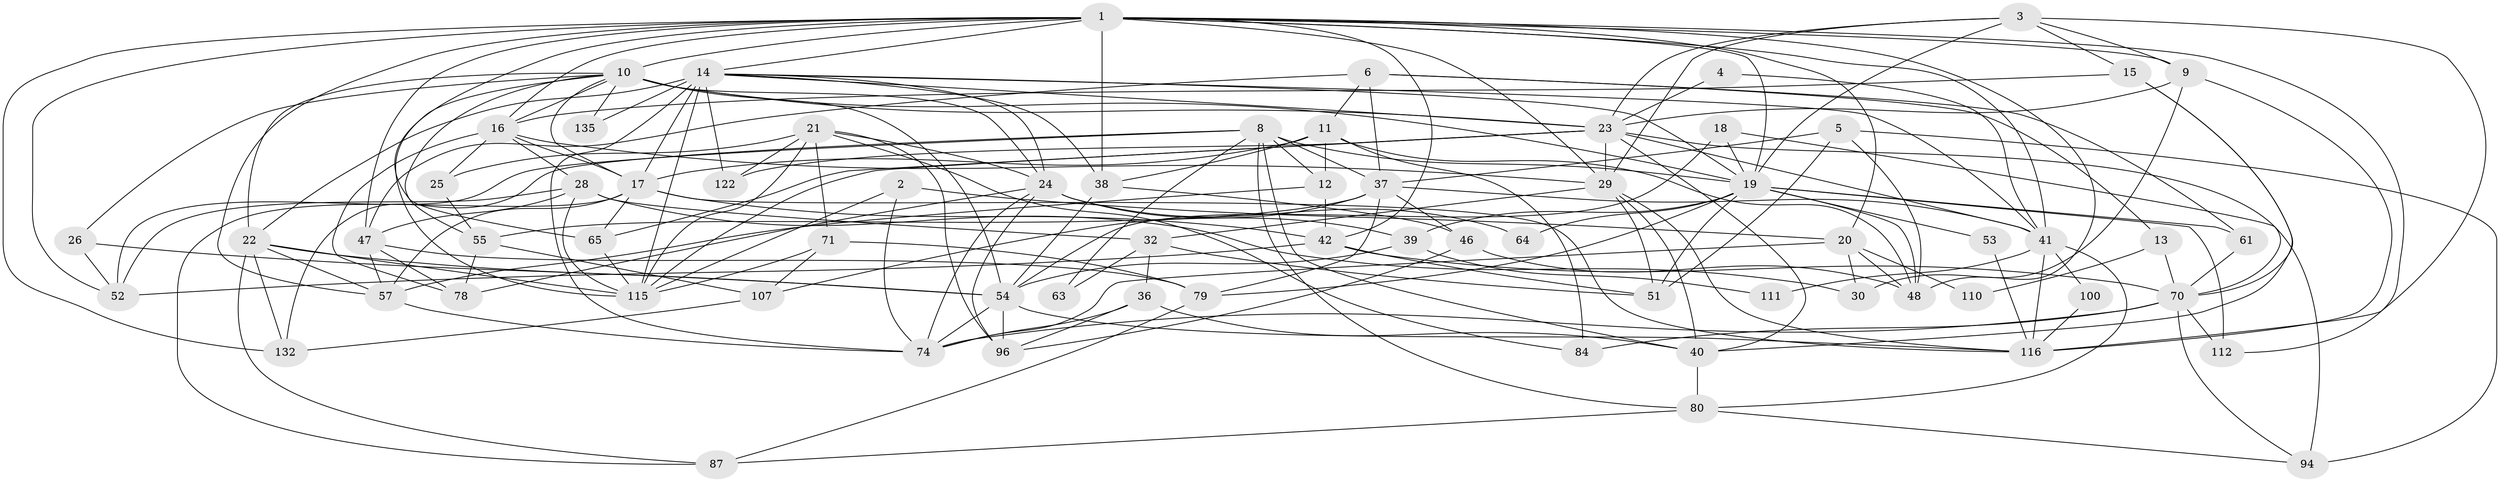 // original degree distribution, {7: 0.04316546762589928, 3: 0.22302158273381295, 4: 0.35251798561151076, 2: 0.1223021582733813, 5: 0.17985611510791366, 6: 0.07913669064748201}
// Generated by graph-tools (version 1.1) at 2025/15/03/09/25 04:15:17]
// undirected, 69 vertices, 192 edges
graph export_dot {
graph [start="1"]
  node [color=gray90,style=filled];
  1 [super="+7+92"];
  2 [super="+99"];
  3 [super="+119"];
  4;
  5;
  6;
  8 [super="+104+108"];
  9 [super="+86"];
  10 [super="+31"];
  11 [super="+73"];
  12;
  13;
  14 [super="+62+90+126"];
  15;
  16 [super="+34"];
  17 [super="+60+43"];
  18;
  19 [super="+69+58+72+127"];
  20 [super="+102"];
  21 [super="+45"];
  22 [super="+35"];
  23 [super="+27+114"];
  24 [super="+82+68"];
  25;
  26;
  28;
  29 [super="+33+124"];
  30;
  32;
  36;
  37 [super="+67"];
  38;
  39;
  40 [super="+50"];
  41 [super="+97+95+56"];
  42 [super="+85+66"];
  46 [super="+81"];
  47 [super="+103"];
  48;
  51 [super="+117"];
  52;
  53;
  54 [super="+137"];
  55 [super="+88+139"];
  57 [super="+106"];
  61;
  63;
  64;
  65;
  70 [super="+123"];
  71 [super="+89"];
  74 [super="+83+93"];
  78 [super="+105"];
  79;
  80 [super="+128"];
  84;
  87;
  94 [super="+101"];
  96 [super="+134"];
  100;
  107;
  110;
  111;
  112;
  115 [super="+133+130"];
  116 [super="+131"];
  122;
  132;
  135;
  1 -- 29 [weight=2];
  1 -- 112;
  1 -- 132;
  1 -- 41 [weight=2];
  1 -- 16;
  1 -- 65;
  1 -- 9;
  1 -- 57;
  1 -- 47;
  1 -- 38;
  1 -- 42;
  1 -- 14;
  1 -- 48;
  1 -- 19;
  1 -- 52;
  1 -- 20;
  1 -- 10 [weight=3];
  2 -- 115;
  2 -- 20;
  2 -- 74;
  3 -- 15;
  3 -- 19;
  3 -- 23;
  3 -- 29;
  3 -- 116;
  3 -- 9;
  4 -- 41;
  4 -- 23;
  5 -- 37;
  5 -- 48;
  5 -- 94;
  5 -- 51;
  6 -- 13;
  6 -- 61;
  6 -- 11;
  6 -- 37;
  6 -- 47;
  8 -- 12;
  8 -- 132;
  8 -- 80;
  8 -- 40;
  8 -- 37;
  8 -- 63;
  8 -- 19;
  8 -- 52;
  9 -- 30;
  9 -- 116;
  9 -- 23;
  10 -- 135;
  10 -- 22;
  10 -- 17;
  10 -- 55;
  10 -- 23;
  10 -- 16;
  10 -- 19;
  10 -- 26;
  10 -- 115;
  10 -- 54;
  10 -- 24;
  11 -- 48;
  11 -- 12;
  11 -- 38;
  11 -- 84;
  11 -- 17;
  12 -- 42;
  12 -- 57;
  13 -- 110;
  13 -- 70;
  14 -- 17 [weight=2];
  14 -- 122;
  14 -- 135 [weight=2];
  14 -- 22;
  14 -- 38;
  14 -- 41;
  14 -- 19;
  14 -- 115;
  14 -- 24;
  14 -- 23;
  14 -- 74;
  15 -- 70;
  15 -- 16;
  15 -- 40;
  16 -- 29;
  16 -- 17;
  16 -- 25;
  16 -- 28;
  16 -- 78;
  17 -- 65 [weight=2];
  17 -- 87;
  17 -- 116;
  17 -- 42;
  17 -- 57;
  18 -- 54;
  18 -- 19;
  18 -- 70;
  19 -- 61 [weight=2];
  19 -- 39;
  19 -- 79;
  19 -- 64;
  19 -- 48;
  19 -- 112;
  19 -- 53;
  19 -- 51;
  20 -- 30;
  20 -- 48;
  20 -- 110;
  20 -- 74;
  21 -- 24;
  21 -- 25 [weight=2];
  21 -- 71;
  21 -- 96;
  21 -- 115;
  21 -- 84;
  21 -- 122;
  22 -- 87;
  22 -- 57;
  22 -- 115;
  22 -- 54 [weight=2];
  22 -- 132;
  23 -- 29;
  23 -- 65;
  23 -- 115;
  23 -- 122;
  23 -- 40;
  23 -- 94;
  23 -- 41;
  24 -- 64;
  24 -- 96;
  24 -- 39;
  24 -- 78;
  24 -- 74;
  25 -- 55;
  26 -- 52;
  26 -- 54;
  28 -- 30;
  28 -- 32;
  28 -- 47;
  28 -- 52;
  28 -- 115;
  29 -- 116;
  29 -- 51;
  29 -- 32;
  29 -- 40 [weight=2];
  32 -- 36;
  32 -- 51;
  32 -- 63;
  36 -- 96;
  36 -- 74;
  36 -- 40;
  37 -- 46;
  37 -- 41;
  37 -- 107;
  37 -- 79;
  37 -- 55;
  38 -- 54;
  38 -- 46;
  39 -- 111;
  39 -- 54;
  40 -- 80;
  41 -- 100;
  41 -- 111;
  41 -- 80;
  41 -- 116;
  42 -- 52;
  42 -- 70;
  42 -- 51;
  46 -- 48;
  46 -- 96;
  47 -- 57;
  47 -- 78;
  47 -- 79;
  53 -- 116;
  54 -- 96;
  54 -- 116;
  54 -- 74;
  55 -- 107;
  55 -- 78;
  57 -- 74;
  61 -- 70;
  65 -- 115;
  70 -- 84;
  70 -- 112;
  70 -- 94;
  70 -- 74;
  71 -- 79;
  71 -- 107;
  71 -- 115;
  79 -- 87;
  80 -- 87;
  80 -- 94;
  100 -- 116;
  107 -- 132;
}
